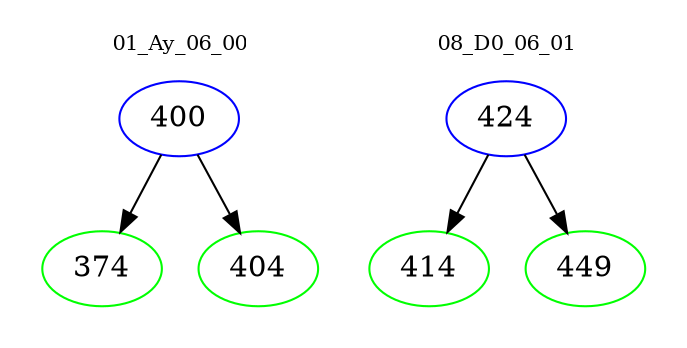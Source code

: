 digraph{
subgraph cluster_0 {
color = white
label = "01_Ay_06_00";
fontsize=10;
T0_400 [label="400", color="blue"]
T0_400 -> T0_374 [color="black"]
T0_374 [label="374", color="green"]
T0_400 -> T0_404 [color="black"]
T0_404 [label="404", color="green"]
}
subgraph cluster_1 {
color = white
label = "08_D0_06_01";
fontsize=10;
T1_424 [label="424", color="blue"]
T1_424 -> T1_414 [color="black"]
T1_414 [label="414", color="green"]
T1_424 -> T1_449 [color="black"]
T1_449 [label="449", color="green"]
}
}
